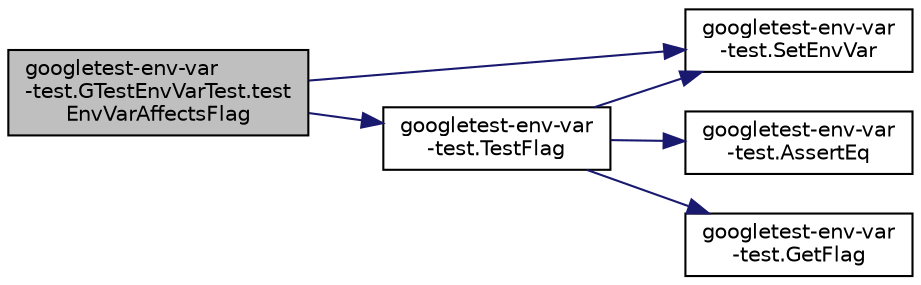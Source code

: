 digraph "googletest-env-var-test.GTestEnvVarTest.testEnvVarAffectsFlag"
{
 // LATEX_PDF_SIZE
  bgcolor="transparent";
  edge [fontname="Helvetica",fontsize="10",labelfontname="Helvetica",labelfontsize="10"];
  node [fontname="Helvetica",fontsize="10",shape=record];
  rankdir="LR";
  Node1 [label="googletest-env-var\l-test.GTestEnvVarTest.test\lEnvVarAffectsFlag",height=0.2,width=0.4,color="black", fillcolor="grey75", style="filled", fontcolor="black",tooltip=" "];
  Node1 -> Node2 [color="midnightblue",fontsize="10",style="solid",fontname="Helvetica"];
  Node2 [label="googletest-env-var\l-test.SetEnvVar",height=0.2,width=0.4,color="black",URL="$namespacegoogletest-env-var-test.html#a4445af183e70fbd62bf4903ec7447fe6",tooltip=" "];
  Node1 -> Node3 [color="midnightblue",fontsize="10",style="solid",fontname="Helvetica"];
  Node3 [label="googletest-env-var\l-test.TestFlag",height=0.2,width=0.4,color="black",URL="$namespacegoogletest-env-var-test.html#a7b8631f31d258198990b9a6004faa8a7",tooltip=" "];
  Node3 -> Node4 [color="midnightblue",fontsize="10",style="solid",fontname="Helvetica"];
  Node4 [label="googletest-env-var\l-test.AssertEq",height=0.2,width=0.4,color="black",URL="$namespacegoogletest-env-var-test.html#a1dc4462bd3778a92f77f63296bb2a805",tooltip=" "];
  Node3 -> Node5 [color="midnightblue",fontsize="10",style="solid",fontname="Helvetica"];
  Node5 [label="googletest-env-var\l-test.GetFlag",height=0.2,width=0.4,color="black",URL="$namespacegoogletest-env-var-test.html#a5e599696d970929ff7836e5329e1350f",tooltip=" "];
  Node3 -> Node2 [color="midnightblue",fontsize="10",style="solid",fontname="Helvetica"];
}

